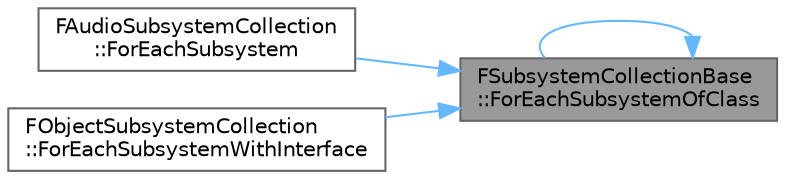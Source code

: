 digraph "FSubsystemCollectionBase::ForEachSubsystemOfClass"
{
 // INTERACTIVE_SVG=YES
 // LATEX_PDF_SIZE
  bgcolor="transparent";
  edge [fontname=Helvetica,fontsize=10,labelfontname=Helvetica,labelfontsize=10];
  node [fontname=Helvetica,fontsize=10,shape=box,height=0.2,width=0.4];
  rankdir="RL";
  Node1 [id="Node000001",label="FSubsystemCollectionBase\l::ForEachSubsystemOfClass",height=0.2,width=0.4,color="gray40", fillcolor="grey60", style="filled", fontcolor="black",tooltip="Perform an operation on all subsystems that derive from the given class."];
  Node1 -> Node2 [id="edge1_Node000001_Node000002",dir="back",color="steelblue1",style="solid",tooltip=" "];
  Node2 [id="Node000002",label="FAudioSubsystemCollection\l::ForEachSubsystem",height=0.2,width=0.4,color="grey40", fillcolor="white", style="filled",URL="$d4/d5d/classFAudioSubsystemCollection.html#a2a4642076d2cdaa9b957b85ee7e41432",tooltip=" "];
  Node1 -> Node1 [id="edge2_Node000001_Node000001",dir="back",color="steelblue1",style="solid",tooltip=" "];
  Node1 -> Node3 [id="edge3_Node000001_Node000003",dir="back",color="steelblue1",style="solid",tooltip=" "];
  Node3 [id="Node000003",label="FObjectSubsystemCollection\l::ForEachSubsystemWithInterface",height=0.2,width=0.4,color="grey40", fillcolor="white", style="filled",URL="$d3/da5/classFObjectSubsystemCollection.html#a5250d64fa5499ceb03ef07ef8363dc6c",tooltip=" "];
}
